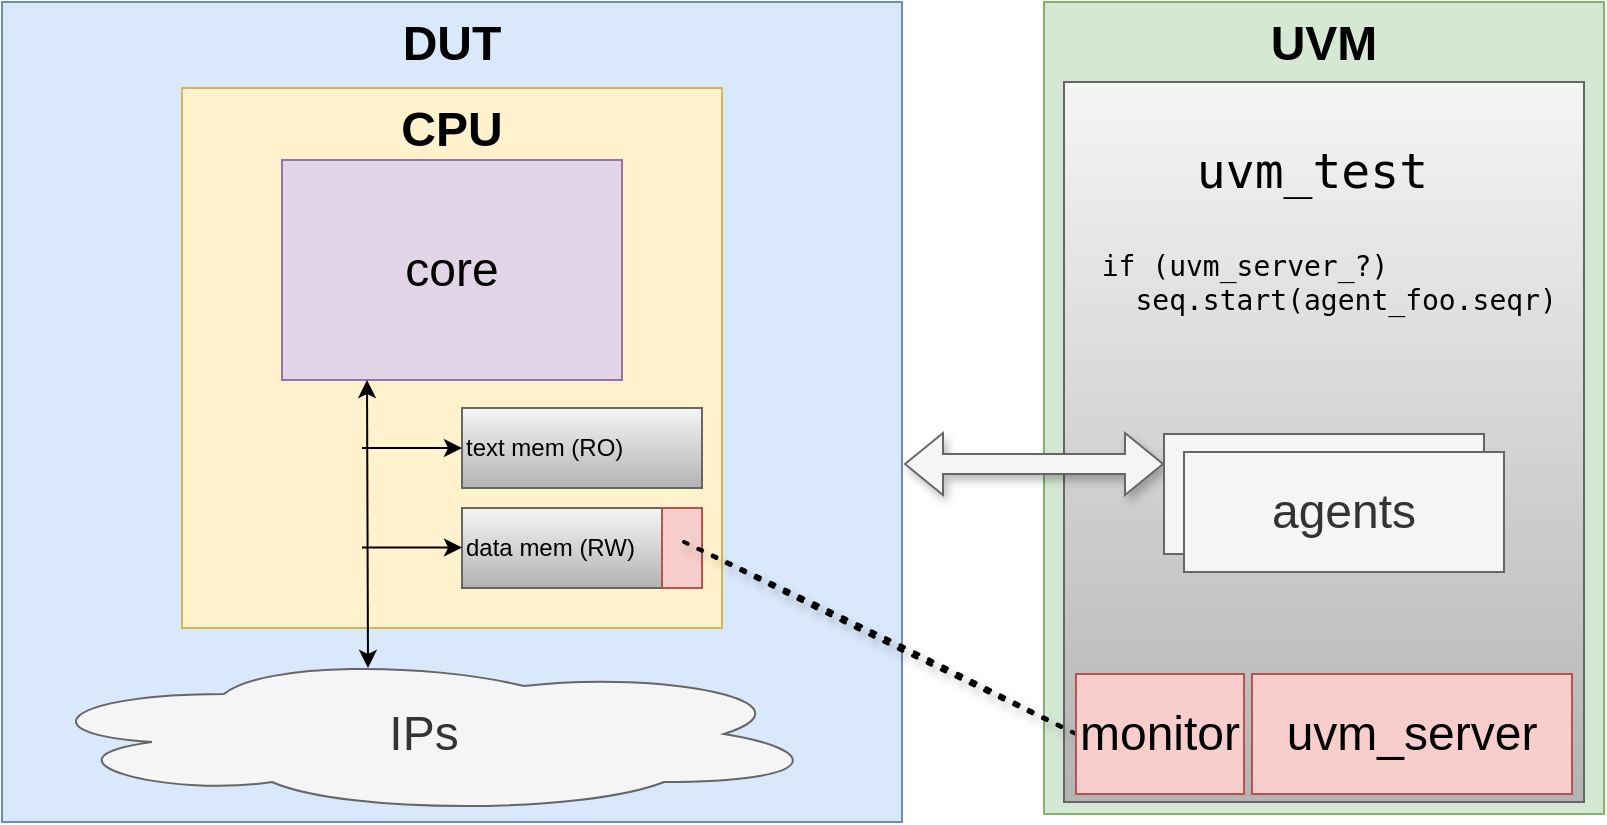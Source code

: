 <mxfile version="15.9.4" type="device"><diagram id="swXmEXzwKtdH5Lj2GNKR" name="Page-1"><mxGraphModel dx="1422" dy="762" grid="1" gridSize="10" guides="1" tooltips="1" connect="1" arrows="1" fold="1" page="1" pageScale="1" pageWidth="850" pageHeight="1100" math="0" shadow="0"><root><mxCell id="0"/><mxCell id="1" parent="0"/><mxCell id="btUI07IQhWh_kZLiEVAl-24" value="&lt;b&gt;UVM&lt;/b&gt;" style="rounded=0;whiteSpace=wrap;html=1;fontSize=24;fillColor=#d5e8d4;verticalAlign=top;strokeColor=#82b366;" parent="1" vertex="1"><mxGeometry x="560" y="40" width="280" height="406" as="geometry"/></mxCell><mxCell id="btUI07IQhWh_kZLiEVAl-34" value="&lt;pre style=&quot;text-align: center;&quot;&gt;&lt;font style=&quot;font-size: 24px;&quot;&gt;uvm_test&lt;/font&gt;&lt;/pre&gt;&lt;pre style=&quot;font-size: 14px;&quot;&gt;&lt;font style=&quot;font-size: 14px;&quot;&gt;  if (uvm_server_?)&lt;br&gt;&lt;/font&gt;&lt;font style=&quot;font-size: 14px;&quot;&gt;    seq.start(agent_foo.seqr)&lt;/font&gt;&lt;br&gt;&lt;/pre&gt;" style="rounded=0;whiteSpace=wrap;html=1;fontSize=24;align=left;verticalAlign=top;fillColor=#f5f5f5;strokeColor=#666666;gradientColor=#b3b3b3;" parent="1" vertex="1"><mxGeometry x="570" y="80" width="260" height="360" as="geometry"/></mxCell><mxCell id="btUI07IQhWh_kZLiEVAl-22" value="&lt;b&gt;&lt;font style=&quot;font-size: 24px;&quot;&gt;DUT&lt;/font&gt;&lt;/b&gt;" style="rounded=0;whiteSpace=wrap;html=1;fontSize=12;fillColor=#dae8fc;strokeColor=#6c8ebf;verticalAlign=top;" parent="1" vertex="1"><mxGeometry x="39" y="40" width="450" height="410" as="geometry"/></mxCell><mxCell id="btUI07IQhWh_kZLiEVAl-1" value="&lt;b&gt;&lt;font style=&quot;font-size: 24px;&quot;&gt;CPU&lt;/font&gt;&lt;/b&gt;" style="whiteSpace=wrap;html=1;aspect=fixed;fillColor=#fff2cc;strokeColor=#d6b656;verticalAlign=top;" parent="1" vertex="1"><mxGeometry x="129" y="83" width="270" height="270" as="geometry"/></mxCell><mxCell id="btUI07IQhWh_kZLiEVAl-2" value="data mem (RW)" style="rounded=0;whiteSpace=wrap;html=1;align=left;fillColor=#f5f5f5;gradientColor=#b3b3b3;strokeColor=#666666;" parent="1" vertex="1"><mxGeometry x="269" y="293" width="120" height="40" as="geometry"/></mxCell><mxCell id="btUI07IQhWh_kZLiEVAl-3" value="text mem (RO)" style="rounded=0;whiteSpace=wrap;html=1;align=left;fillColor=#f5f5f5;strokeColor=#666666;gradientColor=#b3b3b3;" parent="1" vertex="1"><mxGeometry x="269" y="243" width="120" height="40" as="geometry"/></mxCell><mxCell id="btUI07IQhWh_kZLiEVAl-8" value="" style="rounded=0;whiteSpace=wrap;html=1;fillColor=#f8cecc;strokeColor=#b85450;" parent="1" vertex="1"><mxGeometry x="369" y="293" width="20" height="40" as="geometry"/></mxCell><mxCell id="btUI07IQhWh_kZLiEVAl-9" value="core" style="rounded=0;whiteSpace=wrap;html=1;fontSize=24;fillColor=#e1d5e7;strokeColor=#9673a6;" parent="1" vertex="1"><mxGeometry x="179" y="119" width="170" height="110" as="geometry"/></mxCell><mxCell id="btUI07IQhWh_kZLiEVAl-16" value="" style="endArrow=classic;startArrow=classic;html=1;rounded=0;fontSize=24;entryX=0.25;entryY=1;entryDx=0;entryDy=0;" parent="1" target="btUI07IQhWh_kZLiEVAl-9" edge="1"><mxGeometry width="50" height="50" relative="1" as="geometry"><mxPoint x="222" y="373" as="sourcePoint"/><mxPoint x="219" y="273" as="targetPoint"/></mxGeometry></mxCell><mxCell id="btUI07IQhWh_kZLiEVAl-19" value="" style="endArrow=classic;html=1;rounded=0;fontSize=24;" parent="1" edge="1"><mxGeometry width="50" height="50" relative="1" as="geometry"><mxPoint x="219" y="263" as="sourcePoint"/><mxPoint x="269" y="263" as="targetPoint"/></mxGeometry></mxCell><mxCell id="btUI07IQhWh_kZLiEVAl-20" value="" style="endArrow=classic;html=1;rounded=0;fontSize=24;" parent="1" edge="1"><mxGeometry width="50" height="50" relative="1" as="geometry"><mxPoint x="219" y="312.76" as="sourcePoint"/><mxPoint x="269" y="312.76" as="targetPoint"/></mxGeometry></mxCell><mxCell id="btUI07IQhWh_kZLiEVAl-23" value="IPs" style="ellipse;shape=cloud;whiteSpace=wrap;html=1;fontSize=24;fillColor=#f5f5f5;strokeColor=#666666;fontColor=#333333;" parent="1" vertex="1"><mxGeometry x="50" y="366" width="400" height="80" as="geometry"/></mxCell><mxCell id="btUI07IQhWh_kZLiEVAl-26" value="" style="endArrow=none;dashed=1;html=1;dashPattern=1 3;strokeWidth=2;fontSize=24;rounded=0;sketch=1;shadow=1;entryX=0;entryY=0.5;entryDx=0;entryDy=0;" parent="1" target="HpKuGigujRKdG9FFNk6u-1" edge="1"><mxGeometry width="50" height="50" relative="1" as="geometry"><mxPoint x="380" y="310" as="sourcePoint"/><mxPoint x="510" y="460" as="targetPoint"/></mxGeometry></mxCell><mxCell id="btUI07IQhWh_kZLiEVAl-29" value="" style="shape=flexArrow;endArrow=classic;startArrow=classic;html=1;rounded=0;shadow=1;sketch=0;fontSize=24;fillColor=#f5f5f5;strokeColor=#666666;" parent="1" edge="1"><mxGeometry width="100" height="100" relative="1" as="geometry"><mxPoint x="490" y="271" as="sourcePoint"/><mxPoint x="620" y="271" as="targetPoint"/></mxGeometry></mxCell><mxCell id="btUI07IQhWh_kZLiEVAl-25" value="uvm_server" style="rounded=0;whiteSpace=wrap;html=1;fontSize=24;fillColor=#f8cecc;strokeColor=#b85450;" parent="1" vertex="1"><mxGeometry x="664" y="376" width="160" height="60" as="geometry"/></mxCell><mxCell id="btUI07IQhWh_kZLiEVAl-27" value="uvm_server" style="rounded=0;whiteSpace=wrap;html=1;fontSize=24;fillColor=#f5f5f5;strokeColor=#666666;fontColor=#333333;" parent="1" vertex="1"><mxGeometry x="620" y="256" width="160" height="60" as="geometry"/></mxCell><mxCell id="btUI07IQhWh_kZLiEVAl-28" value="agents" style="rounded=0;whiteSpace=wrap;html=1;fontSize=24;fillColor=#f5f5f5;strokeColor=#666666;fontColor=#333333;" parent="1" vertex="1"><mxGeometry x="630" y="265" width="160" height="60" as="geometry"/></mxCell><mxCell id="HpKuGigujRKdG9FFNk6u-1" value="monitor" style="rounded=0;whiteSpace=wrap;html=1;fontSize=24;fillColor=#f8cecc;strokeColor=#b85450;" vertex="1" parent="1"><mxGeometry x="576" y="376" width="84" height="60" as="geometry"/></mxCell></root></mxGraphModel></diagram></mxfile>